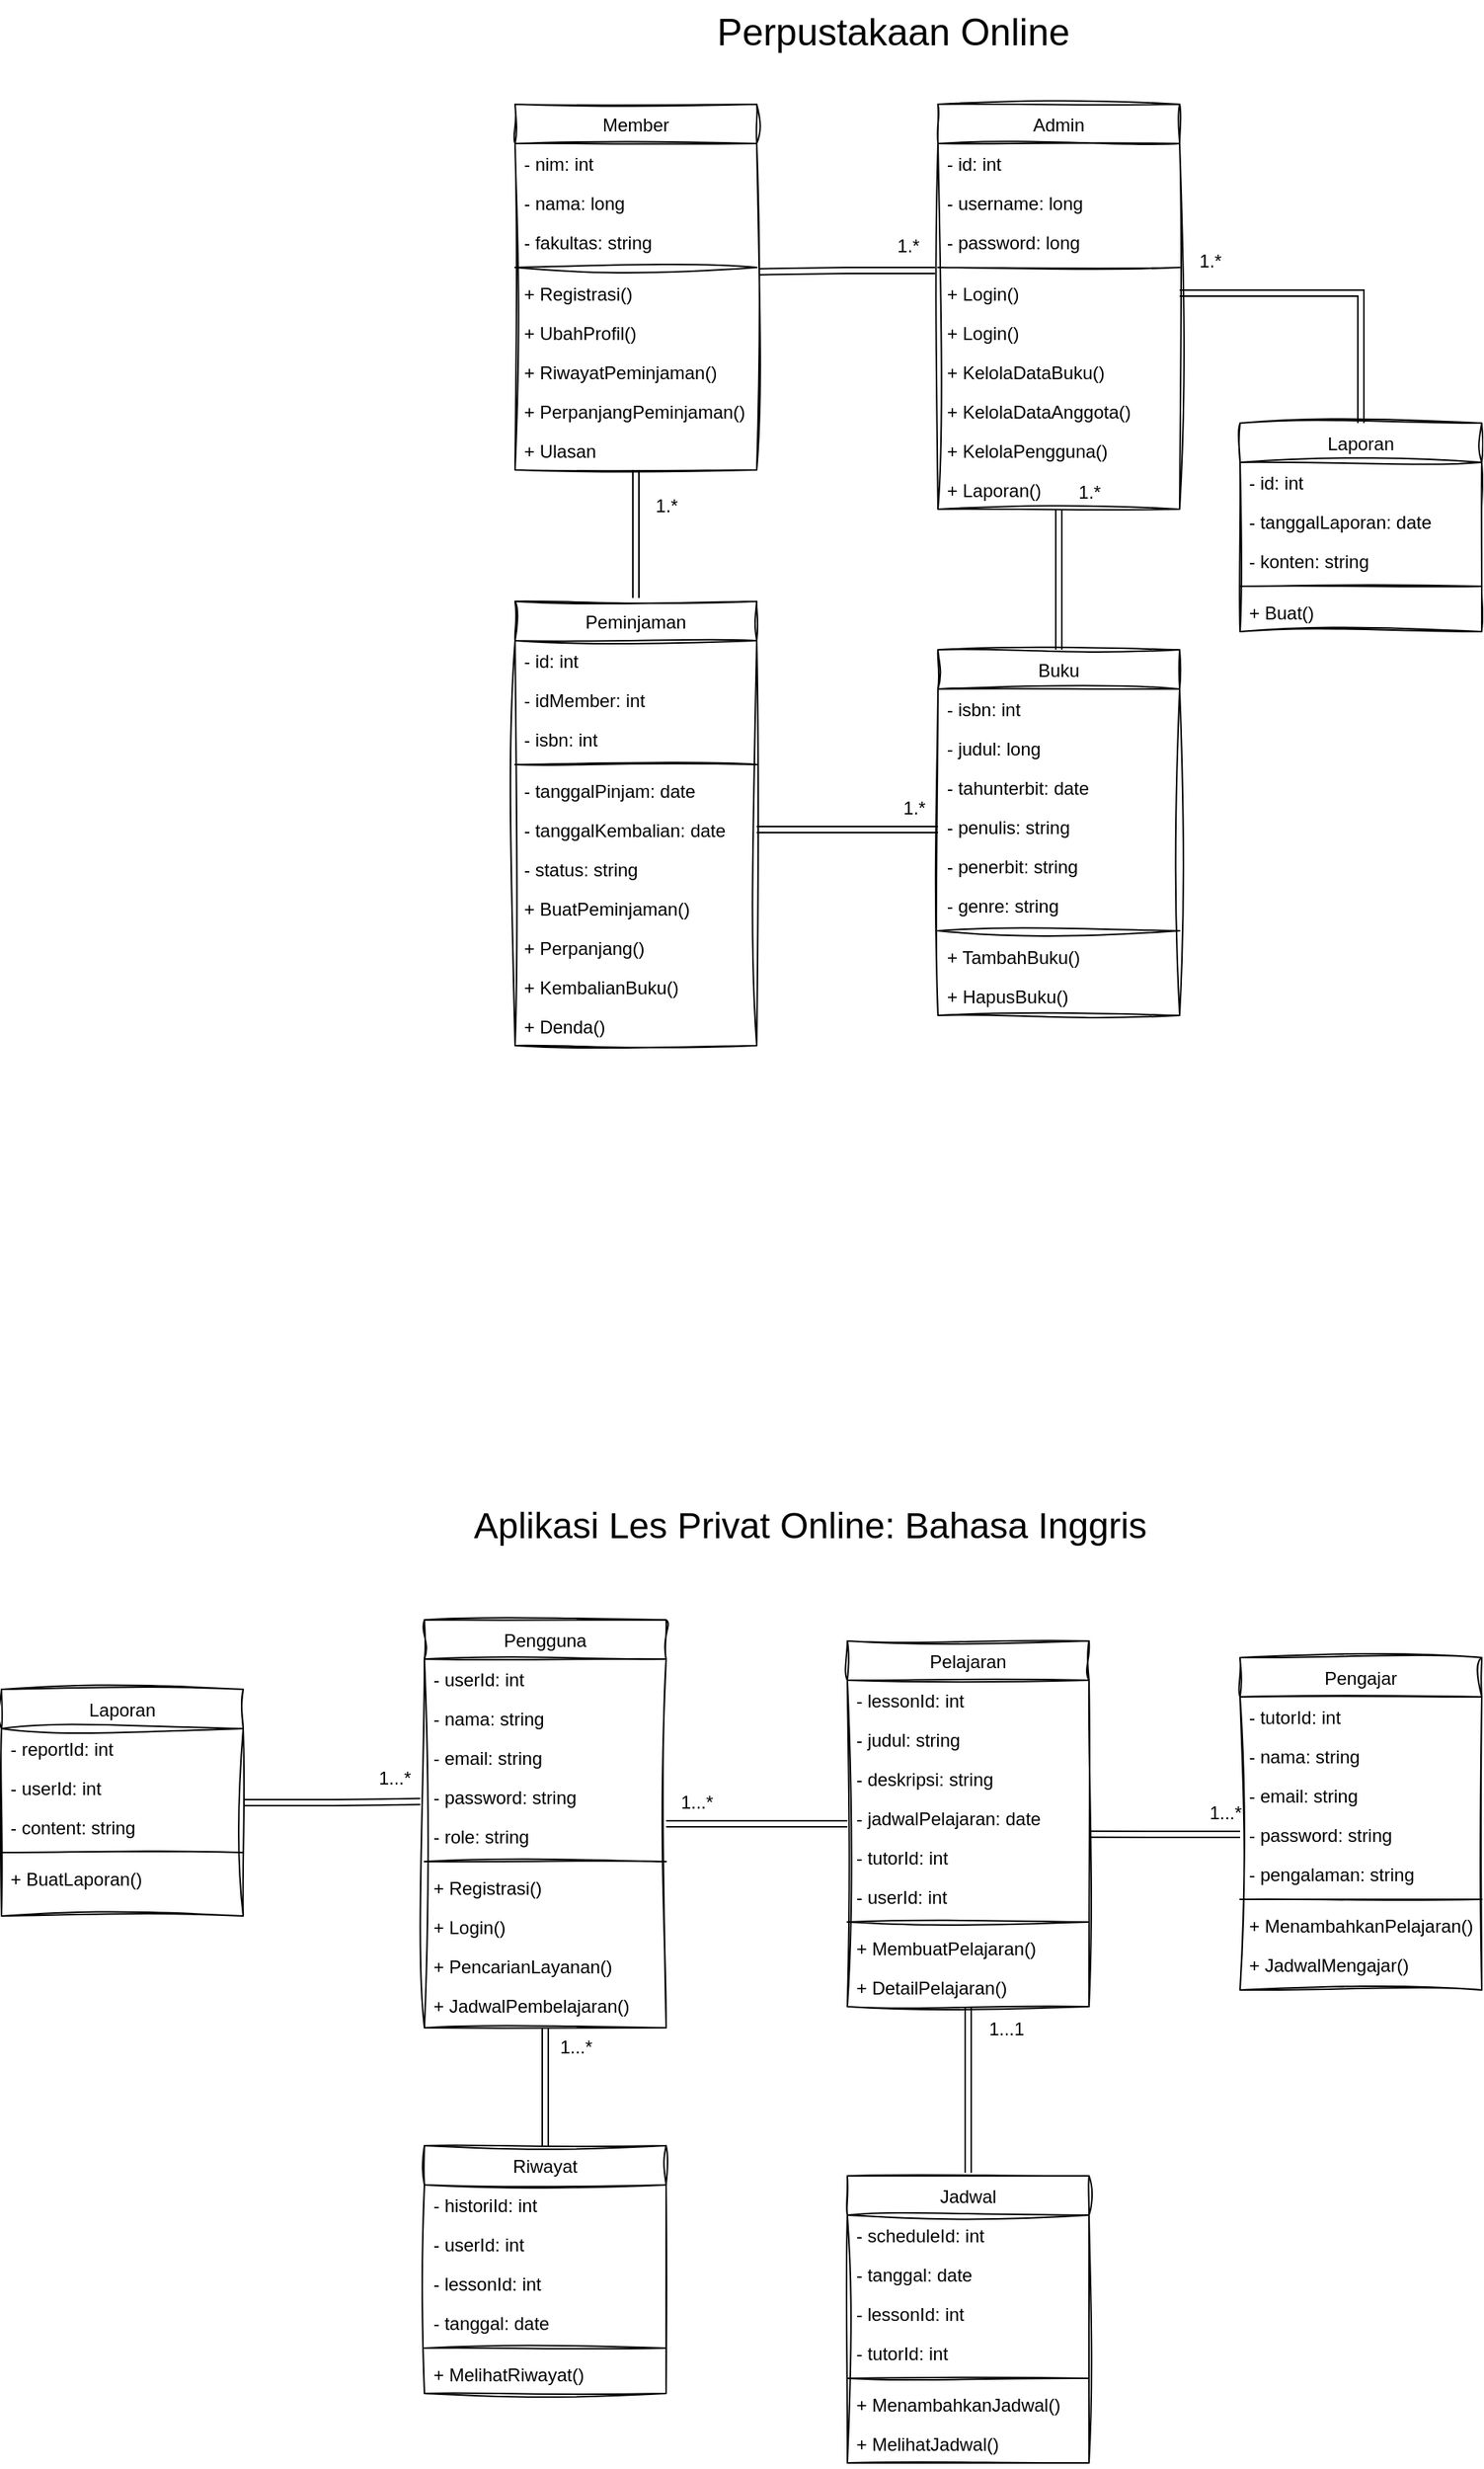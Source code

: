 <mxfile version="24.4.13" type="github">
  <diagram id="C5RBs43oDa-KdzZeNtuy" name="Page-1">
    <mxGraphModel dx="2585" dy="709" grid="1" gridSize="10" guides="1" tooltips="1" connect="1" arrows="1" fold="1" page="1" pageScale="1" pageWidth="827" pageHeight="1169" math="0" shadow="0">
      <root>
        <mxCell id="WIyWlLk6GJQsqaUBKTNV-0" />
        <mxCell id="WIyWlLk6GJQsqaUBKTNV-1" parent="WIyWlLk6GJQsqaUBKTNV-0" />
        <mxCell id="R5icSawyZnzho5_5f8JB-54" style="edgeStyle=orthogonalEdgeStyle;rounded=0;orthogonalLoop=1;jettySize=auto;html=1;entryX=0.5;entryY=0;entryDx=0;entryDy=0;shape=link;" edge="1" parent="WIyWlLk6GJQsqaUBKTNV-1" source="zkfFHV4jXpPFQw0GAbJ--0" target="R5icSawyZnzho5_5f8JB-31">
          <mxGeometry relative="1" as="geometry" />
        </mxCell>
        <mxCell id="zkfFHV4jXpPFQw0GAbJ--0" value="Member" style="swimlane;fontStyle=0;align=center;verticalAlign=top;childLayout=stackLayout;horizontal=1;startSize=26;horizontalStack=0;resizeParent=1;resizeLast=0;collapsible=1;marginBottom=0;rounded=0;shadow=0;strokeWidth=1;sketch=1;curveFitting=1;jiggle=2;" parent="WIyWlLk6GJQsqaUBKTNV-1" vertex="1">
          <mxGeometry x="150" y="159" width="160" height="242" as="geometry">
            <mxRectangle x="230" y="140" width="160" height="26" as="alternateBounds" />
          </mxGeometry>
        </mxCell>
        <mxCell id="zkfFHV4jXpPFQw0GAbJ--1" value="- nim: int" style="text;align=left;verticalAlign=top;spacingLeft=4;spacingRight=4;overflow=hidden;rotatable=0;points=[[0,0.5],[1,0.5]];portConstraint=eastwest;sketch=1;curveFitting=1;jiggle=2;" parent="zkfFHV4jXpPFQw0GAbJ--0" vertex="1">
          <mxGeometry y="26" width="160" height="26" as="geometry" />
        </mxCell>
        <mxCell id="zkfFHV4jXpPFQw0GAbJ--2" value="- nama: long" style="text;align=left;verticalAlign=top;spacingLeft=4;spacingRight=4;overflow=hidden;rotatable=0;points=[[0,0.5],[1,0.5]];portConstraint=eastwest;rounded=0;shadow=0;html=0;sketch=1;curveFitting=1;jiggle=2;" parent="zkfFHV4jXpPFQw0GAbJ--0" vertex="1">
          <mxGeometry y="52" width="160" height="26" as="geometry" />
        </mxCell>
        <mxCell id="zkfFHV4jXpPFQw0GAbJ--5" value="- fakultas: string" style="text;align=left;verticalAlign=top;spacingLeft=4;spacingRight=4;overflow=hidden;rotatable=0;points=[[0,0.5],[1,0.5]];portConstraint=eastwest;sketch=1;curveFitting=1;jiggle=2;" parent="zkfFHV4jXpPFQw0GAbJ--0" vertex="1">
          <mxGeometry y="78" width="160" height="26" as="geometry" />
        </mxCell>
        <mxCell id="zkfFHV4jXpPFQw0GAbJ--4" value="" style="line;html=1;strokeWidth=1;align=left;verticalAlign=middle;spacingTop=-1;spacingLeft=3;spacingRight=3;rotatable=0;labelPosition=right;points=[];portConstraint=eastwest;sketch=1;curveFitting=1;jiggle=2;" parent="zkfFHV4jXpPFQw0GAbJ--0" vertex="1">
          <mxGeometry y="104" width="160" height="8" as="geometry" />
        </mxCell>
        <mxCell id="R5icSawyZnzho5_5f8JB-7" value="+ Registrasi()" style="text;align=left;verticalAlign=top;spacingLeft=4;spacingRight=4;overflow=hidden;rotatable=0;points=[[0,0.5],[1,0.5]];portConstraint=eastwest;sketch=1;curveFitting=1;jiggle=2;" vertex="1" parent="zkfFHV4jXpPFQw0GAbJ--0">
          <mxGeometry y="112" width="160" height="26" as="geometry" />
        </mxCell>
        <mxCell id="R5icSawyZnzho5_5f8JB-8" value="+ UbahProfil()" style="text;align=left;verticalAlign=top;spacingLeft=4;spacingRight=4;overflow=hidden;rotatable=0;points=[[0,0.5],[1,0.5]];portConstraint=eastwest;rounded=0;shadow=0;html=0;sketch=1;curveFitting=1;jiggle=2;" vertex="1" parent="zkfFHV4jXpPFQw0GAbJ--0">
          <mxGeometry y="138" width="160" height="26" as="geometry" />
        </mxCell>
        <mxCell id="R5icSawyZnzho5_5f8JB-9" value="+ RiwayatPeminjaman()" style="text;align=left;verticalAlign=top;spacingLeft=4;spacingRight=4;overflow=hidden;rotatable=0;points=[[0,0.5],[1,0.5]];portConstraint=eastwest;rounded=0;shadow=0;html=0;sketch=1;curveFitting=1;jiggle=2;" vertex="1" parent="zkfFHV4jXpPFQw0GAbJ--0">
          <mxGeometry y="164" width="160" height="26" as="geometry" />
        </mxCell>
        <mxCell id="R5icSawyZnzho5_5f8JB-13" value="+ PerpanjangPeminjaman()" style="text;align=left;verticalAlign=top;spacingLeft=4;spacingRight=4;overflow=hidden;rotatable=0;points=[[0,0.5],[1,0.5]];portConstraint=eastwest;rounded=0;shadow=0;html=0;sketch=1;curveFitting=1;jiggle=2;" vertex="1" parent="zkfFHV4jXpPFQw0GAbJ--0">
          <mxGeometry y="190" width="160" height="26" as="geometry" />
        </mxCell>
        <mxCell id="R5icSawyZnzho5_5f8JB-14" value="+ Ulasan" style="text;align=left;verticalAlign=top;spacingLeft=4;spacingRight=4;overflow=hidden;rotatable=0;points=[[0,0.5],[1,0.5]];portConstraint=eastwest;rounded=0;shadow=0;html=0;sketch=1;curveFitting=1;jiggle=2;" vertex="1" parent="zkfFHV4jXpPFQw0GAbJ--0">
          <mxGeometry y="216" width="160" height="26" as="geometry" />
        </mxCell>
        <mxCell id="Qr5oubj7awwsUT29AdSf-0" value="&lt;font size=&quot;1&quot; style=&quot;&quot;&gt;&lt;span style=&quot;font-size: 25px;&quot;&gt;Perpustakaan Online&lt;/span&gt;&lt;/font&gt;" style="text;html=1;align=center;verticalAlign=middle;resizable=0;points=[];autosize=1;strokeColor=none;fillColor=none;strokeWidth=3;" parent="WIyWlLk6GJQsqaUBKTNV-1" vertex="1">
          <mxGeometry x="270" y="90" width="260" height="40" as="geometry" />
        </mxCell>
        <mxCell id="R5icSawyZnzho5_5f8JB-0" value="Buku" style="swimlane;fontStyle=0;align=center;verticalAlign=top;childLayout=stackLayout;horizontal=1;startSize=26;horizontalStack=0;resizeParent=1;resizeLast=0;collapsible=1;marginBottom=0;rounded=0;shadow=0;strokeWidth=1;sketch=1;curveFitting=1;jiggle=2;" vertex="1" parent="WIyWlLk6GJQsqaUBKTNV-1">
          <mxGeometry x="430" y="520" width="160" height="242" as="geometry">
            <mxRectangle x="230" y="140" width="160" height="26" as="alternateBounds" />
          </mxGeometry>
        </mxCell>
        <mxCell id="R5icSawyZnzho5_5f8JB-1" value="- isbn: int" style="text;align=left;verticalAlign=top;spacingLeft=4;spacingRight=4;overflow=hidden;rotatable=0;points=[[0,0.5],[1,0.5]];portConstraint=eastwest;sketch=1;curveFitting=1;jiggle=2;" vertex="1" parent="R5icSawyZnzho5_5f8JB-0">
          <mxGeometry y="26" width="160" height="26" as="geometry" />
        </mxCell>
        <mxCell id="R5icSawyZnzho5_5f8JB-2" value="- judul: long" style="text;align=left;verticalAlign=top;spacingLeft=4;spacingRight=4;overflow=hidden;rotatable=0;points=[[0,0.5],[1,0.5]];portConstraint=eastwest;rounded=0;shadow=0;html=0;sketch=1;curveFitting=1;jiggle=2;" vertex="1" parent="R5icSawyZnzho5_5f8JB-0">
          <mxGeometry y="52" width="160" height="26" as="geometry" />
        </mxCell>
        <mxCell id="R5icSawyZnzho5_5f8JB-52" value="- tahunterbit: date" style="text;align=left;verticalAlign=top;spacingLeft=4;spacingRight=4;overflow=hidden;rotatable=0;points=[[0,0.5],[1,0.5]];portConstraint=eastwest;rounded=0;shadow=0;html=0;sketch=1;curveFitting=1;jiggle=2;" vertex="1" parent="R5icSawyZnzho5_5f8JB-0">
          <mxGeometry y="78" width="160" height="26" as="geometry" />
        </mxCell>
        <mxCell id="R5icSawyZnzho5_5f8JB-53" value="- penulis: string" style="text;align=left;verticalAlign=top;spacingLeft=4;spacingRight=4;overflow=hidden;rotatable=0;points=[[0,0.5],[1,0.5]];portConstraint=eastwest;rounded=0;shadow=0;html=0;sketch=1;curveFitting=1;jiggle=2;" vertex="1" parent="R5icSawyZnzho5_5f8JB-0">
          <mxGeometry y="104" width="160" height="26" as="geometry" />
        </mxCell>
        <mxCell id="R5icSawyZnzho5_5f8JB-3" value="- penerbit: string" style="text;align=left;verticalAlign=top;spacingLeft=4;spacingRight=4;overflow=hidden;rotatable=0;points=[[0,0.5],[1,0.5]];portConstraint=eastwest;rounded=0;shadow=0;html=0;sketch=1;curveFitting=1;jiggle=2;" vertex="1" parent="R5icSawyZnzho5_5f8JB-0">
          <mxGeometry y="130" width="160" height="26" as="geometry" />
        </mxCell>
        <mxCell id="R5icSawyZnzho5_5f8JB-5" value="- genre: string" style="text;align=left;verticalAlign=top;spacingLeft=4;spacingRight=4;overflow=hidden;rotatable=0;points=[[0,0.5],[1,0.5]];portConstraint=eastwest;sketch=1;curveFitting=1;jiggle=2;" vertex="1" parent="R5icSawyZnzho5_5f8JB-0">
          <mxGeometry y="156" width="160" height="26" as="geometry" />
        </mxCell>
        <mxCell id="R5icSawyZnzho5_5f8JB-4" value="" style="line;html=1;strokeWidth=1;align=left;verticalAlign=middle;spacingTop=-1;spacingLeft=3;spacingRight=3;rotatable=0;labelPosition=right;points=[];portConstraint=eastwest;sketch=1;curveFitting=1;jiggle=2;" vertex="1" parent="R5icSawyZnzho5_5f8JB-0">
          <mxGeometry y="182" width="160" height="8" as="geometry" />
        </mxCell>
        <mxCell id="R5icSawyZnzho5_5f8JB-10" value="+ TambahBuku()" style="text;align=left;verticalAlign=top;spacingLeft=4;spacingRight=4;overflow=hidden;rotatable=0;points=[[0,0.5],[1,0.5]];portConstraint=eastwest;rounded=0;shadow=0;html=0;sketch=1;curveFitting=1;jiggle=2;" vertex="1" parent="R5icSawyZnzho5_5f8JB-0">
          <mxGeometry y="190" width="160" height="26" as="geometry" />
        </mxCell>
        <mxCell id="R5icSawyZnzho5_5f8JB-65" value="+ HapusBuku()" style="text;align=left;verticalAlign=top;spacingLeft=4;spacingRight=4;overflow=hidden;rotatable=0;points=[[0,0.5],[1,0.5]];portConstraint=eastwest;rounded=0;shadow=0;html=0;sketch=1;curveFitting=1;jiggle=2;" vertex="1" parent="R5icSawyZnzho5_5f8JB-0">
          <mxGeometry y="216" width="160" height="26" as="geometry" />
        </mxCell>
        <mxCell id="R5icSawyZnzho5_5f8JB-16" value="1.*" style="text;html=1;align=center;verticalAlign=middle;resizable=0;points=[];autosize=1;strokeColor=none;fillColor=none;" vertex="1" parent="WIyWlLk6GJQsqaUBKTNV-1">
          <mxGeometry x="230" y="410" width="40" height="30" as="geometry" />
        </mxCell>
        <mxCell id="R5icSawyZnzho5_5f8JB-51" style="edgeStyle=orthogonalEdgeStyle;rounded=0;orthogonalLoop=1;jettySize=auto;html=1;entryX=0.5;entryY=0;entryDx=0;entryDy=0;shape=link;" edge="1" parent="WIyWlLk6GJQsqaUBKTNV-1" source="R5icSawyZnzho5_5f8JB-18" target="R5icSawyZnzho5_5f8JB-0">
          <mxGeometry relative="1" as="geometry" />
        </mxCell>
        <mxCell id="R5icSawyZnzho5_5f8JB-18" value="Admin" style="swimlane;fontStyle=0;align=center;verticalAlign=top;childLayout=stackLayout;horizontal=1;startSize=26;horizontalStack=0;resizeParent=1;resizeLast=0;collapsible=1;marginBottom=0;rounded=0;shadow=0;strokeWidth=1;sketch=1;curveFitting=1;jiggle=2;" vertex="1" parent="WIyWlLk6GJQsqaUBKTNV-1">
          <mxGeometry x="430" y="159" width="160" height="268" as="geometry">
            <mxRectangle x="230" y="140" width="160" height="26" as="alternateBounds" />
          </mxGeometry>
        </mxCell>
        <mxCell id="R5icSawyZnzho5_5f8JB-19" value="- id: int" style="text;align=left;verticalAlign=top;spacingLeft=4;spacingRight=4;overflow=hidden;rotatable=0;points=[[0,0.5],[1,0.5]];portConstraint=eastwest;sketch=1;curveFitting=1;jiggle=2;" vertex="1" parent="R5icSawyZnzho5_5f8JB-18">
          <mxGeometry y="26" width="160" height="26" as="geometry" />
        </mxCell>
        <mxCell id="R5icSawyZnzho5_5f8JB-20" value="- username: long" style="text;align=left;verticalAlign=top;spacingLeft=4;spacingRight=4;overflow=hidden;rotatable=0;points=[[0,0.5],[1,0.5]];portConstraint=eastwest;rounded=0;shadow=0;html=0;sketch=1;curveFitting=1;jiggle=2;" vertex="1" parent="R5icSawyZnzho5_5f8JB-18">
          <mxGeometry y="52" width="160" height="26" as="geometry" />
        </mxCell>
        <mxCell id="R5icSawyZnzho5_5f8JB-21" value="- password: long" style="text;align=left;verticalAlign=top;spacingLeft=4;spacingRight=4;overflow=hidden;rotatable=0;points=[[0,0.5],[1,0.5]];portConstraint=eastwest;rounded=0;shadow=0;html=0;sketch=1;curveFitting=1;jiggle=2;" vertex="1" parent="R5icSawyZnzho5_5f8JB-18">
          <mxGeometry y="78" width="160" height="26" as="geometry" />
        </mxCell>
        <mxCell id="R5icSawyZnzho5_5f8JB-23" value="" style="line;html=1;strokeWidth=1;align=left;verticalAlign=middle;spacingTop=-1;spacingLeft=3;spacingRight=3;rotatable=0;labelPosition=right;points=[];portConstraint=eastwest;sketch=1;curveFitting=1;jiggle=2;" vertex="1" parent="R5icSawyZnzho5_5f8JB-18">
          <mxGeometry y="104" width="160" height="8" as="geometry" />
        </mxCell>
        <mxCell id="R5icSawyZnzho5_5f8JB-22" value="+ Login()" style="text;align=left;verticalAlign=top;spacingLeft=4;spacingRight=4;overflow=hidden;rotatable=0;points=[[0,0.5],[1,0.5]];portConstraint=eastwest;sketch=1;curveFitting=1;jiggle=2;" vertex="1" parent="R5icSawyZnzho5_5f8JB-18">
          <mxGeometry y="112" width="160" height="26" as="geometry" />
        </mxCell>
        <mxCell id="R5icSawyZnzho5_5f8JB-77" value="+ Login()" style="text;align=left;verticalAlign=top;spacingLeft=4;spacingRight=4;overflow=hidden;rotatable=0;points=[[0,0.5],[1,0.5]];portConstraint=eastwest;sketch=1;curveFitting=1;jiggle=2;" vertex="1" parent="R5icSawyZnzho5_5f8JB-18">
          <mxGeometry y="138" width="160" height="26" as="geometry" />
        </mxCell>
        <mxCell id="R5icSawyZnzho5_5f8JB-24" value="+ KelolaDataBuku()" style="text;align=left;verticalAlign=top;spacingLeft=4;spacingRight=4;overflow=hidden;rotatable=0;points=[[0,0.5],[1,0.5]];portConstraint=eastwest;rounded=0;shadow=0;html=0;sketch=1;curveFitting=1;jiggle=2;" vertex="1" parent="R5icSawyZnzho5_5f8JB-18">
          <mxGeometry y="164" width="160" height="26" as="geometry" />
        </mxCell>
        <mxCell id="R5icSawyZnzho5_5f8JB-25" value="+ KelolaDataAnggota()" style="text;align=left;verticalAlign=top;spacingLeft=4;spacingRight=4;overflow=hidden;rotatable=0;points=[[0,0.5],[1,0.5]];portConstraint=eastwest;rounded=0;shadow=0;html=0;sketch=1;curveFitting=1;jiggle=2;" vertex="1" parent="R5icSawyZnzho5_5f8JB-18">
          <mxGeometry y="190" width="160" height="26" as="geometry" />
        </mxCell>
        <mxCell id="R5icSawyZnzho5_5f8JB-26" value="+ KelolaPengguna()" style="text;align=left;verticalAlign=top;spacingLeft=4;spacingRight=4;overflow=hidden;rotatable=0;points=[[0,0.5],[1,0.5]];portConstraint=eastwest;rounded=0;shadow=0;html=0;sketch=1;curveFitting=1;jiggle=2;" vertex="1" parent="R5icSawyZnzho5_5f8JB-18">
          <mxGeometry y="216" width="160" height="26" as="geometry" />
        </mxCell>
        <mxCell id="R5icSawyZnzho5_5f8JB-27" value="+ Laporan()" style="text;align=left;verticalAlign=top;spacingLeft=4;spacingRight=4;overflow=hidden;rotatable=0;points=[[0,0.5],[1,0.5]];portConstraint=eastwest;rounded=0;shadow=0;html=0;sketch=1;curveFitting=1;jiggle=2;" vertex="1" parent="R5icSawyZnzho5_5f8JB-18">
          <mxGeometry y="242" width="160" height="26" as="geometry" />
        </mxCell>
        <mxCell id="R5icSawyZnzho5_5f8JB-31" value="Peminjaman" style="swimlane;fontStyle=0;align=center;verticalAlign=top;childLayout=stackLayout;horizontal=1;startSize=26;horizontalStack=0;resizeParent=1;resizeLast=0;collapsible=1;marginBottom=0;rounded=0;shadow=0;strokeWidth=1;sketch=1;curveFitting=1;jiggle=2;" vertex="1" parent="WIyWlLk6GJQsqaUBKTNV-1">
          <mxGeometry x="150" y="488" width="160" height="294" as="geometry">
            <mxRectangle x="230" y="140" width="160" height="26" as="alternateBounds" />
          </mxGeometry>
        </mxCell>
        <mxCell id="R5icSawyZnzho5_5f8JB-32" value="- id: int" style="text;align=left;verticalAlign=top;spacingLeft=4;spacingRight=4;overflow=hidden;rotatable=0;points=[[0,0.5],[1,0.5]];portConstraint=eastwest;sketch=1;curveFitting=1;jiggle=2;" vertex="1" parent="R5icSawyZnzho5_5f8JB-31">
          <mxGeometry y="26" width="160" height="26" as="geometry" />
        </mxCell>
        <mxCell id="R5icSawyZnzho5_5f8JB-33" value="- idMember: int" style="text;align=left;verticalAlign=top;spacingLeft=4;spacingRight=4;overflow=hidden;rotatable=0;points=[[0,0.5],[1,0.5]];portConstraint=eastwest;rounded=0;shadow=0;html=0;sketch=1;curveFitting=1;jiggle=2;" vertex="1" parent="R5icSawyZnzho5_5f8JB-31">
          <mxGeometry y="52" width="160" height="26" as="geometry" />
        </mxCell>
        <mxCell id="R5icSawyZnzho5_5f8JB-34" value="- isbn: int" style="text;align=left;verticalAlign=top;spacingLeft=4;spacingRight=4;overflow=hidden;rotatable=0;points=[[0,0.5],[1,0.5]];portConstraint=eastwest;rounded=0;shadow=0;html=0;sketch=1;curveFitting=1;jiggle=2;" vertex="1" parent="R5icSawyZnzho5_5f8JB-31">
          <mxGeometry y="78" width="160" height="26" as="geometry" />
        </mxCell>
        <mxCell id="R5icSawyZnzho5_5f8JB-36" value="" style="line;html=1;strokeWidth=1;align=left;verticalAlign=middle;spacingTop=-1;spacingLeft=3;spacingRight=3;rotatable=0;labelPosition=right;points=[];portConstraint=eastwest;sketch=1;curveFitting=1;jiggle=2;" vertex="1" parent="R5icSawyZnzho5_5f8JB-31">
          <mxGeometry y="104" width="160" height="8" as="geometry" />
        </mxCell>
        <mxCell id="R5icSawyZnzho5_5f8JB-37" value="- tanggalPinjam: date" style="text;align=left;verticalAlign=top;spacingLeft=4;spacingRight=4;overflow=hidden;rotatable=0;points=[[0,0.5],[1,0.5]];portConstraint=eastwest;rounded=0;shadow=0;html=0;sketch=1;curveFitting=1;jiggle=2;" vertex="1" parent="R5icSawyZnzho5_5f8JB-31">
          <mxGeometry y="112" width="160" height="26" as="geometry" />
        </mxCell>
        <mxCell id="R5icSawyZnzho5_5f8JB-48" style="edgeStyle=orthogonalEdgeStyle;rounded=0;orthogonalLoop=1;jettySize=auto;html=1;shape=link;" edge="1" parent="R5icSawyZnzho5_5f8JB-31" source="R5icSawyZnzho5_5f8JB-39">
          <mxGeometry relative="1" as="geometry">
            <mxPoint x="280" y="151" as="targetPoint" />
          </mxGeometry>
        </mxCell>
        <mxCell id="R5icSawyZnzho5_5f8JB-39" value="- tanggalKembalian: date" style="text;align=left;verticalAlign=top;spacingLeft=4;spacingRight=4;overflow=hidden;rotatable=0;points=[[0,0.5],[1,0.5]];portConstraint=eastwest;rounded=0;shadow=0;html=0;sketch=1;curveFitting=1;jiggle=2;" vertex="1" parent="R5icSawyZnzho5_5f8JB-31">
          <mxGeometry y="138" width="160" height="26" as="geometry" />
        </mxCell>
        <mxCell id="R5icSawyZnzho5_5f8JB-40" value="- status: string" style="text;align=left;verticalAlign=top;spacingLeft=4;spacingRight=4;overflow=hidden;rotatable=0;points=[[0,0.5],[1,0.5]];portConstraint=eastwest;rounded=0;shadow=0;html=0;sketch=1;curveFitting=1;jiggle=2;" vertex="1" parent="R5icSawyZnzho5_5f8JB-31">
          <mxGeometry y="164" width="160" height="26" as="geometry" />
        </mxCell>
        <mxCell id="R5icSawyZnzho5_5f8JB-41" value="+ BuatPeminjaman()" style="text;align=left;verticalAlign=top;spacingLeft=4;spacingRight=4;overflow=hidden;rotatable=0;points=[[0,0.5],[1,0.5]];portConstraint=eastwest;rounded=0;shadow=0;html=0;sketch=1;curveFitting=1;jiggle=2;" vertex="1" parent="R5icSawyZnzho5_5f8JB-31">
          <mxGeometry y="190" width="160" height="26" as="geometry" />
        </mxCell>
        <mxCell id="R5icSawyZnzho5_5f8JB-43" value="+ Perpanjang()" style="text;align=left;verticalAlign=top;spacingLeft=4;spacingRight=4;overflow=hidden;rotatable=0;points=[[0,0.5],[1,0.5]];portConstraint=eastwest;rounded=0;shadow=0;html=0;sketch=1;curveFitting=1;jiggle=2;" vertex="1" parent="R5icSawyZnzho5_5f8JB-31">
          <mxGeometry y="216" width="160" height="26" as="geometry" />
        </mxCell>
        <mxCell id="R5icSawyZnzho5_5f8JB-44" value="+ KembalianBuku()" style="text;align=left;verticalAlign=top;spacingLeft=4;spacingRight=4;overflow=hidden;rotatable=0;points=[[0,0.5],[1,0.5]];portConstraint=eastwest;rounded=0;shadow=0;html=0;sketch=1;curveFitting=1;jiggle=2;" vertex="1" parent="R5icSawyZnzho5_5f8JB-31">
          <mxGeometry y="242" width="160" height="26" as="geometry" />
        </mxCell>
        <mxCell id="R5icSawyZnzho5_5f8JB-45" value="+ Denda()" style="text;align=left;verticalAlign=top;spacingLeft=4;spacingRight=4;overflow=hidden;rotatable=0;points=[[0,0.5],[1,0.5]];portConstraint=eastwest;rounded=0;shadow=0;html=0;sketch=1;curveFitting=1;jiggle=2;" vertex="1" parent="R5icSawyZnzho5_5f8JB-31">
          <mxGeometry y="268" width="160" height="26" as="geometry" />
        </mxCell>
        <mxCell id="R5icSawyZnzho5_5f8JB-38" value="1.*" style="text;html=1;align=center;verticalAlign=middle;resizable=0;points=[];autosize=1;strokeColor=none;fillColor=none;" vertex="1" parent="WIyWlLk6GJQsqaUBKTNV-1">
          <mxGeometry x="510" y="401" width="40" height="30" as="geometry" />
        </mxCell>
        <mxCell id="R5icSawyZnzho5_5f8JB-50" style="edgeStyle=orthogonalEdgeStyle;rounded=0;orthogonalLoop=1;jettySize=auto;html=1;entryX=1.012;entryY=-0.045;entryDx=0;entryDy=0;entryPerimeter=0;exitX=-0.012;exitY=-0.077;exitDx=0;exitDy=0;exitPerimeter=0;shape=link;" edge="1" parent="WIyWlLk6GJQsqaUBKTNV-1" source="R5icSawyZnzho5_5f8JB-22" target="R5icSawyZnzho5_5f8JB-7">
          <mxGeometry relative="1" as="geometry" />
        </mxCell>
        <mxCell id="R5icSawyZnzho5_5f8JB-55" value="1.*" style="text;html=1;align=center;verticalAlign=middle;resizable=0;points=[];autosize=1;strokeColor=none;fillColor=none;" vertex="1" parent="WIyWlLk6GJQsqaUBKTNV-1">
          <mxGeometry x="394" y="610" width="40" height="30" as="geometry" />
        </mxCell>
        <mxCell id="R5icSawyZnzho5_5f8JB-67" value="Laporan" style="swimlane;fontStyle=0;align=center;verticalAlign=top;childLayout=stackLayout;horizontal=1;startSize=26;horizontalStack=0;resizeParent=1;resizeLast=0;collapsible=1;marginBottom=0;rounded=0;shadow=0;strokeWidth=1;sketch=1;curveFitting=1;jiggle=2;" vertex="1" parent="WIyWlLk6GJQsqaUBKTNV-1">
          <mxGeometry x="630" y="370" width="160" height="138" as="geometry">
            <mxRectangle x="230" y="140" width="160" height="26" as="alternateBounds" />
          </mxGeometry>
        </mxCell>
        <mxCell id="R5icSawyZnzho5_5f8JB-68" value="- id: int" style="text;align=left;verticalAlign=top;spacingLeft=4;spacingRight=4;overflow=hidden;rotatable=0;points=[[0,0.5],[1,0.5]];portConstraint=eastwest;sketch=1;curveFitting=1;jiggle=2;" vertex="1" parent="R5icSawyZnzho5_5f8JB-67">
          <mxGeometry y="26" width="160" height="26" as="geometry" />
        </mxCell>
        <mxCell id="R5icSawyZnzho5_5f8JB-69" value="- tanggalLaporan: date" style="text;align=left;verticalAlign=top;spacingLeft=4;spacingRight=4;overflow=hidden;rotatable=0;points=[[0,0.5],[1,0.5]];portConstraint=eastwest;rounded=0;shadow=0;html=0;sketch=1;curveFitting=1;jiggle=2;" vertex="1" parent="R5icSawyZnzho5_5f8JB-67">
          <mxGeometry y="52" width="160" height="26" as="geometry" />
        </mxCell>
        <mxCell id="R5icSawyZnzho5_5f8JB-70" value="- konten: string" style="text;align=left;verticalAlign=top;spacingLeft=4;spacingRight=4;overflow=hidden;rotatable=0;points=[[0,0.5],[1,0.5]];portConstraint=eastwest;sketch=1;curveFitting=1;jiggle=2;" vertex="1" parent="R5icSawyZnzho5_5f8JB-67">
          <mxGeometry y="78" width="160" height="26" as="geometry" />
        </mxCell>
        <mxCell id="R5icSawyZnzho5_5f8JB-81" value="" style="line;html=1;strokeWidth=1;align=left;verticalAlign=middle;spacingTop=-1;spacingLeft=3;spacingRight=3;rotatable=0;labelPosition=right;points=[];portConstraint=eastwest;sketch=1;curveFitting=1;jiggle=2;" vertex="1" parent="R5icSawyZnzho5_5f8JB-67">
          <mxGeometry y="104" width="160" height="8" as="geometry" />
        </mxCell>
        <mxCell id="R5icSawyZnzho5_5f8JB-80" value="+ Buat()" style="text;align=left;verticalAlign=top;spacingLeft=4;spacingRight=4;overflow=hidden;rotatable=0;points=[[0,0.5],[1,0.5]];portConstraint=eastwest;sketch=1;curveFitting=1;jiggle=2;" vertex="1" parent="R5icSawyZnzho5_5f8JB-67">
          <mxGeometry y="112" width="160" height="26" as="geometry" />
        </mxCell>
        <mxCell id="R5icSawyZnzho5_5f8JB-78" style="edgeStyle=orthogonalEdgeStyle;rounded=0;orthogonalLoop=1;jettySize=auto;html=1;entryX=0.5;entryY=0;entryDx=0;entryDy=0;shape=link;" edge="1" parent="WIyWlLk6GJQsqaUBKTNV-1" source="R5icSawyZnzho5_5f8JB-22" target="R5icSawyZnzho5_5f8JB-67">
          <mxGeometry relative="1" as="geometry" />
        </mxCell>
        <mxCell id="R5icSawyZnzho5_5f8JB-82" value="1.*" style="text;html=1;align=center;verticalAlign=middle;resizable=0;points=[];autosize=1;strokeColor=none;fillColor=none;" vertex="1" parent="WIyWlLk6GJQsqaUBKTNV-1">
          <mxGeometry x="590" y="248" width="40" height="30" as="geometry" />
        </mxCell>
        <mxCell id="R5icSawyZnzho5_5f8JB-84" value="1.*" style="text;html=1;align=center;verticalAlign=middle;resizable=0;points=[];autosize=1;strokeColor=none;fillColor=none;" vertex="1" parent="WIyWlLk6GJQsqaUBKTNV-1">
          <mxGeometry x="390" y="238" width="40" height="30" as="geometry" />
        </mxCell>
        <mxCell id="R5icSawyZnzho5_5f8JB-85" value="&lt;font style=&quot;font-size: 24px;&quot;&gt;Aplikasi Les Privat Online: Bahasa Inggris&lt;/font&gt;" style="text;html=1;align=center;verticalAlign=middle;resizable=0;points=[];autosize=1;strokeColor=none;fillColor=none;strokeWidth=3;" vertex="1" parent="WIyWlLk6GJQsqaUBKTNV-1">
          <mxGeometry x="110" y="1080" width="470" height="40" as="geometry" />
        </mxCell>
        <mxCell id="R5icSawyZnzho5_5f8JB-130" style="edgeStyle=orthogonalEdgeStyle;rounded=0;orthogonalLoop=1;jettySize=auto;html=1;shape=link;" edge="1" parent="WIyWlLk6GJQsqaUBKTNV-1" source="R5icSawyZnzho5_5f8JB-86">
          <mxGeometry relative="1" as="geometry">
            <mxPoint x="370" y="1297" as="targetPoint" />
          </mxGeometry>
        </mxCell>
        <mxCell id="R5icSawyZnzho5_5f8JB-149" style="edgeStyle=orthogonalEdgeStyle;rounded=0;orthogonalLoop=1;jettySize=auto;html=1;entryX=0.5;entryY=0;entryDx=0;entryDy=0;shape=link;" edge="1" parent="WIyWlLk6GJQsqaUBKTNV-1" source="R5icSawyZnzho5_5f8JB-86" target="R5icSawyZnzho5_5f8JB-134">
          <mxGeometry relative="1" as="geometry" />
        </mxCell>
        <mxCell id="R5icSawyZnzho5_5f8JB-86" value="Pengguna" style="swimlane;fontStyle=0;align=center;verticalAlign=top;childLayout=stackLayout;horizontal=1;startSize=26;horizontalStack=0;resizeParent=1;resizeLast=0;collapsible=1;marginBottom=0;rounded=0;shadow=0;strokeWidth=1;sketch=1;curveFitting=1;jiggle=2;" vertex="1" parent="WIyWlLk6GJQsqaUBKTNV-1">
          <mxGeometry x="90" y="1162" width="160" height="270" as="geometry">
            <mxRectangle x="230" y="140" width="160" height="26" as="alternateBounds" />
          </mxGeometry>
        </mxCell>
        <mxCell id="R5icSawyZnzho5_5f8JB-87" value="- userId: int" style="text;align=left;verticalAlign=top;spacingLeft=4;spacingRight=4;overflow=hidden;rotatable=0;points=[[0,0.5],[1,0.5]];portConstraint=eastwest;sketch=1;curveFitting=1;jiggle=2;" vertex="1" parent="R5icSawyZnzho5_5f8JB-86">
          <mxGeometry y="26" width="160" height="26" as="geometry" />
        </mxCell>
        <mxCell id="R5icSawyZnzho5_5f8JB-88" value="- nama: string" style="text;align=left;verticalAlign=top;spacingLeft=4;spacingRight=4;overflow=hidden;rotatable=0;points=[[0,0.5],[1,0.5]];portConstraint=eastwest;rounded=0;shadow=0;html=0;sketch=1;curveFitting=1;jiggle=2;" vertex="1" parent="R5icSawyZnzho5_5f8JB-86">
          <mxGeometry y="52" width="160" height="26" as="geometry" />
        </mxCell>
        <mxCell id="R5icSawyZnzho5_5f8JB-89" value="- email: string" style="text;align=left;verticalAlign=top;spacingLeft=4;spacingRight=4;overflow=hidden;rotatable=0;points=[[0,0.5],[1,0.5]];portConstraint=eastwest;sketch=1;curveFitting=1;jiggle=2;" vertex="1" parent="R5icSawyZnzho5_5f8JB-86">
          <mxGeometry y="78" width="160" height="26" as="geometry" />
        </mxCell>
        <mxCell id="R5icSawyZnzho5_5f8JB-96" value="- password: string" style="text;align=left;verticalAlign=top;spacingLeft=4;spacingRight=4;overflow=hidden;rotatable=0;points=[[0,0.5],[1,0.5]];portConstraint=eastwest;sketch=1;curveFitting=1;jiggle=2;" vertex="1" parent="R5icSawyZnzho5_5f8JB-86">
          <mxGeometry y="104" width="160" height="26" as="geometry" />
        </mxCell>
        <mxCell id="R5icSawyZnzho5_5f8JB-109" value="- role: string" style="text;align=left;verticalAlign=top;spacingLeft=4;spacingRight=4;overflow=hidden;rotatable=0;points=[[0,0.5],[1,0.5]];portConstraint=eastwest;sketch=1;curveFitting=1;jiggle=2;" vertex="1" parent="R5icSawyZnzho5_5f8JB-86">
          <mxGeometry y="130" width="160" height="26" as="geometry" />
        </mxCell>
        <mxCell id="R5icSawyZnzho5_5f8JB-90" value="" style="line;html=1;strokeWidth=1;align=left;verticalAlign=middle;spacingTop=-1;spacingLeft=3;spacingRight=3;rotatable=0;labelPosition=right;points=[];portConstraint=eastwest;sketch=1;curveFitting=1;jiggle=2;" vertex="1" parent="R5icSawyZnzho5_5f8JB-86">
          <mxGeometry y="156" width="160" height="8" as="geometry" />
        </mxCell>
        <mxCell id="R5icSawyZnzho5_5f8JB-91" value="+ Registrasi()" style="text;align=left;verticalAlign=top;spacingLeft=4;spacingRight=4;overflow=hidden;rotatable=0;points=[[0,0.5],[1,0.5]];portConstraint=eastwest;sketch=1;curveFitting=1;jiggle=2;" vertex="1" parent="R5icSawyZnzho5_5f8JB-86">
          <mxGeometry y="164" width="160" height="26" as="geometry" />
        </mxCell>
        <mxCell id="R5icSawyZnzho5_5f8JB-92" value="+ Login()" style="text;align=left;verticalAlign=top;spacingLeft=4;spacingRight=4;overflow=hidden;rotatable=0;points=[[0,0.5],[1,0.5]];portConstraint=eastwest;rounded=0;shadow=0;html=0;sketch=1;curveFitting=1;jiggle=2;" vertex="1" parent="R5icSawyZnzho5_5f8JB-86">
          <mxGeometry y="190" width="160" height="26" as="geometry" />
        </mxCell>
        <mxCell id="R5icSawyZnzho5_5f8JB-93" value="+ PencarianLayanan()" style="text;align=left;verticalAlign=top;spacingLeft=4;spacingRight=4;overflow=hidden;rotatable=0;points=[[0,0.5],[1,0.5]];portConstraint=eastwest;rounded=0;shadow=0;html=0;sketch=1;curveFitting=1;jiggle=2;" vertex="1" parent="R5icSawyZnzho5_5f8JB-86">
          <mxGeometry y="216" width="160" height="26" as="geometry" />
        </mxCell>
        <mxCell id="R5icSawyZnzho5_5f8JB-94" value="+ JadwalPembelajaran()" style="text;align=left;verticalAlign=top;spacingLeft=4;spacingRight=4;overflow=hidden;rotatable=0;points=[[0,0.5],[1,0.5]];portConstraint=eastwest;rounded=0;shadow=0;html=0;sketch=1;curveFitting=1;jiggle=2;" vertex="1" parent="R5icSawyZnzho5_5f8JB-86">
          <mxGeometry y="242" width="160" height="26" as="geometry" />
        </mxCell>
        <mxCell id="R5icSawyZnzho5_5f8JB-97" value="Pengajar" style="swimlane;fontStyle=0;align=center;verticalAlign=top;childLayout=stackLayout;horizontal=1;startSize=26;horizontalStack=0;resizeParent=1;resizeLast=0;collapsible=1;marginBottom=0;rounded=0;shadow=0;strokeWidth=1;sketch=1;curveFitting=1;jiggle=2;" vertex="1" parent="WIyWlLk6GJQsqaUBKTNV-1">
          <mxGeometry x="630" y="1187" width="160" height="220" as="geometry">
            <mxRectangle x="230" y="140" width="160" height="26" as="alternateBounds" />
          </mxGeometry>
        </mxCell>
        <mxCell id="R5icSawyZnzho5_5f8JB-98" value="- tutorId: int" style="text;align=left;verticalAlign=top;spacingLeft=4;spacingRight=4;overflow=hidden;rotatable=0;points=[[0,0.5],[1,0.5]];portConstraint=eastwest;sketch=1;curveFitting=1;jiggle=2;" vertex="1" parent="R5icSawyZnzho5_5f8JB-97">
          <mxGeometry y="26" width="160" height="26" as="geometry" />
        </mxCell>
        <mxCell id="R5icSawyZnzho5_5f8JB-99" value="- nama: string" style="text;align=left;verticalAlign=top;spacingLeft=4;spacingRight=4;overflow=hidden;rotatable=0;points=[[0,0.5],[1,0.5]];portConstraint=eastwest;rounded=0;shadow=0;html=0;sketch=1;curveFitting=1;jiggle=2;" vertex="1" parent="R5icSawyZnzho5_5f8JB-97">
          <mxGeometry y="52" width="160" height="26" as="geometry" />
        </mxCell>
        <mxCell id="R5icSawyZnzho5_5f8JB-100" value="- email: string" style="text;align=left;verticalAlign=top;spacingLeft=4;spacingRight=4;overflow=hidden;rotatable=0;points=[[0,0.5],[1,0.5]];portConstraint=eastwest;sketch=1;curveFitting=1;jiggle=2;" vertex="1" parent="R5icSawyZnzho5_5f8JB-97">
          <mxGeometry y="78" width="160" height="26" as="geometry" />
        </mxCell>
        <mxCell id="R5icSawyZnzho5_5f8JB-101" value="- password: string" style="text;align=left;verticalAlign=top;spacingLeft=4;spacingRight=4;overflow=hidden;rotatable=0;points=[[0,0.5],[1,0.5]];portConstraint=eastwest;sketch=1;curveFitting=1;jiggle=2;" vertex="1" parent="R5icSawyZnzho5_5f8JB-97">
          <mxGeometry y="104" width="160" height="26" as="geometry" />
        </mxCell>
        <mxCell id="R5icSawyZnzho5_5f8JB-108" value="- pengalaman: string" style="text;align=left;verticalAlign=top;spacingLeft=4;spacingRight=4;overflow=hidden;rotatable=0;points=[[0,0.5],[1,0.5]];portConstraint=eastwest;sketch=1;curveFitting=1;jiggle=2;" vertex="1" parent="R5icSawyZnzho5_5f8JB-97">
          <mxGeometry y="130" width="160" height="26" as="geometry" />
        </mxCell>
        <mxCell id="R5icSawyZnzho5_5f8JB-102" value="" style="line;html=1;strokeWidth=1;align=left;verticalAlign=middle;spacingTop=-1;spacingLeft=3;spacingRight=3;rotatable=0;labelPosition=right;points=[];portConstraint=eastwest;sketch=1;curveFitting=1;jiggle=2;" vertex="1" parent="R5icSawyZnzho5_5f8JB-97">
          <mxGeometry y="156" width="160" height="8" as="geometry" />
        </mxCell>
        <mxCell id="R5icSawyZnzho5_5f8JB-103" value="+ MenambahkanPelajaran()" style="text;align=left;verticalAlign=top;spacingLeft=4;spacingRight=4;overflow=hidden;rotatable=0;points=[[0,0.5],[1,0.5]];portConstraint=eastwest;sketch=1;curveFitting=1;jiggle=2;" vertex="1" parent="R5icSawyZnzho5_5f8JB-97">
          <mxGeometry y="164" width="160" height="26" as="geometry" />
        </mxCell>
        <mxCell id="R5icSawyZnzho5_5f8JB-104" value="+ JadwalMengajar()" style="text;align=left;verticalAlign=top;spacingLeft=4;spacingRight=4;overflow=hidden;rotatable=0;points=[[0,0.5],[1,0.5]];portConstraint=eastwest;rounded=0;shadow=0;html=0;sketch=1;curveFitting=1;jiggle=2;" vertex="1" parent="R5icSawyZnzho5_5f8JB-97">
          <mxGeometry y="190" width="160" height="26" as="geometry" />
        </mxCell>
        <mxCell id="R5icSawyZnzho5_5f8JB-132" style="edgeStyle=orthogonalEdgeStyle;rounded=0;orthogonalLoop=1;jettySize=auto;html=1;entryX=0.5;entryY=0;entryDx=0;entryDy=0;shape=link;" edge="1" parent="WIyWlLk6GJQsqaUBKTNV-1" source="R5icSawyZnzho5_5f8JB-110" target="R5icSawyZnzho5_5f8JB-120">
          <mxGeometry relative="1" as="geometry" />
        </mxCell>
        <mxCell id="R5icSawyZnzho5_5f8JB-110" value="Pelajaran" style="swimlane;fontStyle=0;align=center;verticalAlign=top;childLayout=stackLayout;horizontal=1;startSize=26;horizontalStack=0;resizeParent=1;resizeLast=0;collapsible=1;marginBottom=0;rounded=0;shadow=0;strokeWidth=1;sketch=1;curveFitting=1;jiggle=2;" vertex="1" parent="WIyWlLk6GJQsqaUBKTNV-1">
          <mxGeometry x="370" y="1176" width="160" height="242" as="geometry">
            <mxRectangle x="230" y="140" width="160" height="26" as="alternateBounds" />
          </mxGeometry>
        </mxCell>
        <mxCell id="R5icSawyZnzho5_5f8JB-111" value="- lessonId: int" style="text;align=left;verticalAlign=top;spacingLeft=4;spacingRight=4;overflow=hidden;rotatable=0;points=[[0,0.5],[1,0.5]];portConstraint=eastwest;sketch=1;curveFitting=1;jiggle=2;" vertex="1" parent="R5icSawyZnzho5_5f8JB-110">
          <mxGeometry y="26" width="160" height="26" as="geometry" />
        </mxCell>
        <mxCell id="R5icSawyZnzho5_5f8JB-112" value="- judul: string" style="text;align=left;verticalAlign=top;spacingLeft=4;spacingRight=4;overflow=hidden;rotatable=0;points=[[0,0.5],[1,0.5]];portConstraint=eastwest;rounded=0;shadow=0;html=0;sketch=1;curveFitting=1;jiggle=2;" vertex="1" parent="R5icSawyZnzho5_5f8JB-110">
          <mxGeometry y="52" width="160" height="26" as="geometry" />
        </mxCell>
        <mxCell id="R5icSawyZnzho5_5f8JB-113" value="- deskripsi: string" style="text;align=left;verticalAlign=top;spacingLeft=4;spacingRight=4;overflow=hidden;rotatable=0;points=[[0,0.5],[1,0.5]];portConstraint=eastwest;sketch=1;curveFitting=1;jiggle=2;" vertex="1" parent="R5icSawyZnzho5_5f8JB-110">
          <mxGeometry y="78" width="160" height="26" as="geometry" />
        </mxCell>
        <mxCell id="R5icSawyZnzho5_5f8JB-114" value="- jadwalPelajaran: date" style="text;align=left;verticalAlign=top;spacingLeft=4;spacingRight=4;overflow=hidden;rotatable=0;points=[[0,0.5],[1,0.5]];portConstraint=eastwest;sketch=1;curveFitting=1;jiggle=2;" vertex="1" parent="R5icSawyZnzho5_5f8JB-110">
          <mxGeometry y="104" width="160" height="26" as="geometry" />
        </mxCell>
        <mxCell id="R5icSawyZnzho5_5f8JB-115" value="- tutorId: int" style="text;align=left;verticalAlign=top;spacingLeft=4;spacingRight=4;overflow=hidden;rotatable=0;points=[[0,0.5],[1,0.5]];portConstraint=eastwest;sketch=1;curveFitting=1;jiggle=2;" vertex="1" parent="R5icSawyZnzho5_5f8JB-110">
          <mxGeometry y="130" width="160" height="26" as="geometry" />
        </mxCell>
        <mxCell id="R5icSawyZnzho5_5f8JB-119" value="- userId: int" style="text;align=left;verticalAlign=top;spacingLeft=4;spacingRight=4;overflow=hidden;rotatable=0;points=[[0,0.5],[1,0.5]];portConstraint=eastwest;sketch=1;curveFitting=1;jiggle=2;" vertex="1" parent="R5icSawyZnzho5_5f8JB-110">
          <mxGeometry y="156" width="160" height="26" as="geometry" />
        </mxCell>
        <mxCell id="R5icSawyZnzho5_5f8JB-116" value="" style="line;html=1;strokeWidth=1;align=left;verticalAlign=middle;spacingTop=-1;spacingLeft=3;spacingRight=3;rotatable=0;labelPosition=right;points=[];portConstraint=eastwest;sketch=1;curveFitting=1;jiggle=2;" vertex="1" parent="R5icSawyZnzho5_5f8JB-110">
          <mxGeometry y="182" width="160" height="8" as="geometry" />
        </mxCell>
        <mxCell id="R5icSawyZnzho5_5f8JB-117" value="+ MembuatPelajaran()" style="text;align=left;verticalAlign=top;spacingLeft=4;spacingRight=4;overflow=hidden;rotatable=0;points=[[0,0.5],[1,0.5]];portConstraint=eastwest;sketch=1;curveFitting=1;jiggle=2;" vertex="1" parent="R5icSawyZnzho5_5f8JB-110">
          <mxGeometry y="190" width="160" height="26" as="geometry" />
        </mxCell>
        <mxCell id="R5icSawyZnzho5_5f8JB-118" value="+ DetailPelajaran()" style="text;align=left;verticalAlign=top;spacingLeft=4;spacingRight=4;overflow=hidden;rotatable=0;points=[[0,0.5],[1,0.5]];portConstraint=eastwest;rounded=0;shadow=0;html=0;sketch=1;curveFitting=1;jiggle=2;" vertex="1" parent="R5icSawyZnzho5_5f8JB-110">
          <mxGeometry y="216" width="160" height="26" as="geometry" />
        </mxCell>
        <mxCell id="R5icSawyZnzho5_5f8JB-120" value="Jadwal" style="swimlane;fontStyle=0;align=center;verticalAlign=top;childLayout=stackLayout;horizontal=1;startSize=26;horizontalStack=0;resizeParent=1;resizeLast=0;collapsible=1;marginBottom=0;rounded=0;shadow=0;strokeWidth=1;sketch=1;curveFitting=1;jiggle=2;" vertex="1" parent="WIyWlLk6GJQsqaUBKTNV-1">
          <mxGeometry x="370" y="1530" width="160" height="190" as="geometry">
            <mxRectangle x="230" y="140" width="160" height="26" as="alternateBounds" />
          </mxGeometry>
        </mxCell>
        <mxCell id="R5icSawyZnzho5_5f8JB-121" value="- scheduleId: int" style="text;align=left;verticalAlign=top;spacingLeft=4;spacingRight=4;overflow=hidden;rotatable=0;points=[[0,0.5],[1,0.5]];portConstraint=eastwest;sketch=1;curveFitting=1;jiggle=2;" vertex="1" parent="R5icSawyZnzho5_5f8JB-120">
          <mxGeometry y="26" width="160" height="26" as="geometry" />
        </mxCell>
        <mxCell id="R5icSawyZnzho5_5f8JB-122" value="- tanggal: date" style="text;align=left;verticalAlign=top;spacingLeft=4;spacingRight=4;overflow=hidden;rotatable=0;points=[[0,0.5],[1,0.5]];portConstraint=eastwest;rounded=0;shadow=0;html=0;sketch=1;curveFitting=1;jiggle=2;" vertex="1" parent="R5icSawyZnzho5_5f8JB-120">
          <mxGeometry y="52" width="160" height="26" as="geometry" />
        </mxCell>
        <mxCell id="R5icSawyZnzho5_5f8JB-123" value="- lessonId: int" style="text;align=left;verticalAlign=top;spacingLeft=4;spacingRight=4;overflow=hidden;rotatable=0;points=[[0,0.5],[1,0.5]];portConstraint=eastwest;sketch=1;curveFitting=1;jiggle=2;" vertex="1" parent="R5icSawyZnzho5_5f8JB-120">
          <mxGeometry y="78" width="160" height="26" as="geometry" />
        </mxCell>
        <mxCell id="R5icSawyZnzho5_5f8JB-125" value="- tutorId: int" style="text;align=left;verticalAlign=top;spacingLeft=4;spacingRight=4;overflow=hidden;rotatable=0;points=[[0,0.5],[1,0.5]];portConstraint=eastwest;sketch=1;curveFitting=1;jiggle=2;" vertex="1" parent="R5icSawyZnzho5_5f8JB-120">
          <mxGeometry y="104" width="160" height="26" as="geometry" />
        </mxCell>
        <mxCell id="R5icSawyZnzho5_5f8JB-127" value="" style="line;html=1;strokeWidth=1;align=left;verticalAlign=middle;spacingTop=-1;spacingLeft=3;spacingRight=3;rotatable=0;labelPosition=right;points=[];portConstraint=eastwest;sketch=1;curveFitting=1;jiggle=2;" vertex="1" parent="R5icSawyZnzho5_5f8JB-120">
          <mxGeometry y="130" width="160" height="8" as="geometry" />
        </mxCell>
        <mxCell id="R5icSawyZnzho5_5f8JB-128" value="+ MenambahkanJadwal()" style="text;align=left;verticalAlign=top;spacingLeft=4;spacingRight=4;overflow=hidden;rotatable=0;points=[[0,0.5],[1,0.5]];portConstraint=eastwest;sketch=1;curveFitting=1;jiggle=2;" vertex="1" parent="R5icSawyZnzho5_5f8JB-120">
          <mxGeometry y="138" width="160" height="26" as="geometry" />
        </mxCell>
        <mxCell id="R5icSawyZnzho5_5f8JB-129" value="+ MelihatJadwal()" style="text;align=left;verticalAlign=top;spacingLeft=4;spacingRight=4;overflow=hidden;rotatable=0;points=[[0,0.5],[1,0.5]];portConstraint=eastwest;rounded=0;shadow=0;html=0;sketch=1;curveFitting=1;jiggle=2;" vertex="1" parent="R5icSawyZnzho5_5f8JB-120">
          <mxGeometry y="164" width="160" height="26" as="geometry" />
        </mxCell>
        <mxCell id="R5icSawyZnzho5_5f8JB-131" style="edgeStyle=orthogonalEdgeStyle;rounded=0;orthogonalLoop=1;jettySize=auto;html=1;entryX=1;entryY=0.917;entryDx=0;entryDy=0;entryPerimeter=0;shape=link;" edge="1" parent="WIyWlLk6GJQsqaUBKTNV-1" source="R5icSawyZnzho5_5f8JB-101" target="R5icSawyZnzho5_5f8JB-114">
          <mxGeometry relative="1" as="geometry">
            <mxPoint x="540" y="1304" as="targetPoint" />
          </mxGeometry>
        </mxCell>
        <mxCell id="R5icSawyZnzho5_5f8JB-134" value="Riwayat" style="swimlane;fontStyle=0;align=center;verticalAlign=top;childLayout=stackLayout;horizontal=1;startSize=26;horizontalStack=0;resizeParent=1;resizeLast=0;collapsible=1;marginBottom=0;rounded=0;shadow=0;strokeWidth=1;sketch=1;curveFitting=1;jiggle=2;" vertex="1" parent="WIyWlLk6GJQsqaUBKTNV-1">
          <mxGeometry x="90" y="1510" width="160" height="164" as="geometry">
            <mxRectangle x="230" y="140" width="160" height="26" as="alternateBounds" />
          </mxGeometry>
        </mxCell>
        <mxCell id="R5icSawyZnzho5_5f8JB-135" value="- historiId: int" style="text;align=left;verticalAlign=top;spacingLeft=4;spacingRight=4;overflow=hidden;rotatable=0;points=[[0,0.5],[1,0.5]];portConstraint=eastwest;sketch=1;curveFitting=1;jiggle=2;" vertex="1" parent="R5icSawyZnzho5_5f8JB-134">
          <mxGeometry y="26" width="160" height="26" as="geometry" />
        </mxCell>
        <mxCell id="R5icSawyZnzho5_5f8JB-136" value="- userId: int" style="text;align=left;verticalAlign=top;spacingLeft=4;spacingRight=4;overflow=hidden;rotatable=0;points=[[0,0.5],[1,0.5]];portConstraint=eastwest;rounded=0;shadow=0;html=0;sketch=1;curveFitting=1;jiggle=2;" vertex="1" parent="R5icSawyZnzho5_5f8JB-134">
          <mxGeometry y="52" width="160" height="26" as="geometry" />
        </mxCell>
        <mxCell id="R5icSawyZnzho5_5f8JB-137" value="- lessonId: int" style="text;align=left;verticalAlign=top;spacingLeft=4;spacingRight=4;overflow=hidden;rotatable=0;points=[[0,0.5],[1,0.5]];portConstraint=eastwest;sketch=1;curveFitting=1;jiggle=2;" vertex="1" parent="R5icSawyZnzho5_5f8JB-134">
          <mxGeometry y="78" width="160" height="26" as="geometry" />
        </mxCell>
        <mxCell id="R5icSawyZnzho5_5f8JB-138" value="- tanggal: date" style="text;align=left;verticalAlign=top;spacingLeft=4;spacingRight=4;overflow=hidden;rotatable=0;points=[[0,0.5],[1,0.5]];portConstraint=eastwest;sketch=1;curveFitting=1;jiggle=2;" vertex="1" parent="R5icSawyZnzho5_5f8JB-134">
          <mxGeometry y="104" width="160" height="26" as="geometry" />
        </mxCell>
        <mxCell id="R5icSawyZnzho5_5f8JB-139" value="" style="line;html=1;strokeWidth=1;align=left;verticalAlign=middle;spacingTop=-1;spacingLeft=3;spacingRight=3;rotatable=0;labelPosition=right;points=[];portConstraint=eastwest;sketch=1;curveFitting=1;jiggle=2;" vertex="1" parent="R5icSawyZnzho5_5f8JB-134">
          <mxGeometry y="130" width="160" height="8" as="geometry" />
        </mxCell>
        <mxCell id="R5icSawyZnzho5_5f8JB-140" value="+ MelihatRiwayat()" style="text;align=left;verticalAlign=top;spacingLeft=4;spacingRight=4;overflow=hidden;rotatable=0;points=[[0,0.5],[1,0.5]];portConstraint=eastwest;sketch=1;curveFitting=1;jiggle=2;" vertex="1" parent="R5icSawyZnzho5_5f8JB-134">
          <mxGeometry y="138" width="160" height="26" as="geometry" />
        </mxCell>
        <mxCell id="R5icSawyZnzho5_5f8JB-142" value="Laporan" style="swimlane;fontStyle=0;align=center;verticalAlign=top;childLayout=stackLayout;horizontal=1;startSize=26;horizontalStack=0;resizeParent=1;resizeLast=0;collapsible=1;marginBottom=0;rounded=0;shadow=0;strokeWidth=1;sketch=1;curveFitting=1;jiggle=2;" vertex="1" parent="WIyWlLk6GJQsqaUBKTNV-1">
          <mxGeometry x="-190" y="1208" width="160" height="150" as="geometry">
            <mxRectangle x="230" y="140" width="160" height="26" as="alternateBounds" />
          </mxGeometry>
        </mxCell>
        <mxCell id="R5icSawyZnzho5_5f8JB-143" value="- reportId: int" style="text;align=left;verticalAlign=top;spacingLeft=4;spacingRight=4;overflow=hidden;rotatable=0;points=[[0,0.5],[1,0.5]];portConstraint=eastwest;sketch=1;curveFitting=1;jiggle=2;" vertex="1" parent="R5icSawyZnzho5_5f8JB-142">
          <mxGeometry y="26" width="160" height="26" as="geometry" />
        </mxCell>
        <mxCell id="R5icSawyZnzho5_5f8JB-144" value="- userId: int" style="text;align=left;verticalAlign=top;spacingLeft=4;spacingRight=4;overflow=hidden;rotatable=0;points=[[0,0.5],[1,0.5]];portConstraint=eastwest;rounded=0;shadow=0;html=0;sketch=1;curveFitting=1;jiggle=2;" vertex="1" parent="R5icSawyZnzho5_5f8JB-142">
          <mxGeometry y="52" width="160" height="26" as="geometry" />
        </mxCell>
        <mxCell id="R5icSawyZnzho5_5f8JB-145" value="- content: string" style="text;align=left;verticalAlign=top;spacingLeft=4;spacingRight=4;overflow=hidden;rotatable=0;points=[[0,0.5],[1,0.5]];portConstraint=eastwest;sketch=1;curveFitting=1;jiggle=2;" vertex="1" parent="R5icSawyZnzho5_5f8JB-142">
          <mxGeometry y="78" width="160" height="26" as="geometry" />
        </mxCell>
        <mxCell id="R5icSawyZnzho5_5f8JB-147" value="" style="line;html=1;strokeWidth=1;align=left;verticalAlign=middle;spacingTop=-1;spacingLeft=3;spacingRight=3;rotatable=0;labelPosition=right;points=[];portConstraint=eastwest;sketch=1;curveFitting=1;jiggle=2;" vertex="1" parent="R5icSawyZnzho5_5f8JB-142">
          <mxGeometry y="104" width="160" height="8" as="geometry" />
        </mxCell>
        <mxCell id="R5icSawyZnzho5_5f8JB-148" value="+ BuatLaporan()" style="text;align=left;verticalAlign=top;spacingLeft=4;spacingRight=4;overflow=hidden;rotatable=0;points=[[0,0.5],[1,0.5]];portConstraint=eastwest;sketch=1;curveFitting=1;jiggle=2;" vertex="1" parent="R5icSawyZnzho5_5f8JB-142">
          <mxGeometry y="112" width="160" height="26" as="geometry" />
        </mxCell>
        <mxCell id="R5icSawyZnzho5_5f8JB-151" value="1...*" style="text;html=1;align=center;verticalAlign=middle;resizable=0;points=[];autosize=1;strokeColor=none;fillColor=none;" vertex="1" parent="WIyWlLk6GJQsqaUBKTNV-1">
          <mxGeometry x="250" y="1268" width="40" height="30" as="geometry" />
        </mxCell>
        <mxCell id="R5icSawyZnzho5_5f8JB-152" value="1...*" style="text;html=1;align=center;verticalAlign=middle;resizable=0;points=[];autosize=1;strokeColor=none;fillColor=none;" vertex="1" parent="WIyWlLk6GJQsqaUBKTNV-1">
          <mxGeometry x="600" y="1275" width="40" height="30" as="geometry" />
        </mxCell>
        <mxCell id="R5icSawyZnzho5_5f8JB-153" value="1...1" style="text;html=1;align=center;verticalAlign=middle;resizable=0;points=[];autosize=1;strokeColor=none;fillColor=none;" vertex="1" parent="WIyWlLk6GJQsqaUBKTNV-1">
          <mxGeometry x="450" y="1418" width="50" height="30" as="geometry" />
        </mxCell>
        <mxCell id="R5icSawyZnzho5_5f8JB-154" value="1...*" style="text;html=1;align=center;verticalAlign=middle;resizable=0;points=[];autosize=1;strokeColor=none;fillColor=none;" vertex="1" parent="WIyWlLk6GJQsqaUBKTNV-1">
          <mxGeometry x="170" y="1430" width="40" height="30" as="geometry" />
        </mxCell>
        <mxCell id="R5icSawyZnzho5_5f8JB-155" value="1...*" style="text;html=1;align=center;verticalAlign=middle;resizable=0;points=[];autosize=1;strokeColor=none;fillColor=none;" vertex="1" parent="WIyWlLk6GJQsqaUBKTNV-1">
          <mxGeometry x="50" y="1252" width="40" height="30" as="geometry" />
        </mxCell>
        <mxCell id="R5icSawyZnzho5_5f8JB-158" style="edgeStyle=orthogonalEdgeStyle;rounded=0;orthogonalLoop=1;jettySize=auto;html=1;entryX=-0.017;entryY=0.626;entryDx=0;entryDy=0;entryPerimeter=0;shape=link;" edge="1" parent="WIyWlLk6GJQsqaUBKTNV-1" source="R5icSawyZnzho5_5f8JB-142" target="R5icSawyZnzho5_5f8JB-96">
          <mxGeometry relative="1" as="geometry" />
        </mxCell>
      </root>
    </mxGraphModel>
  </diagram>
</mxfile>
